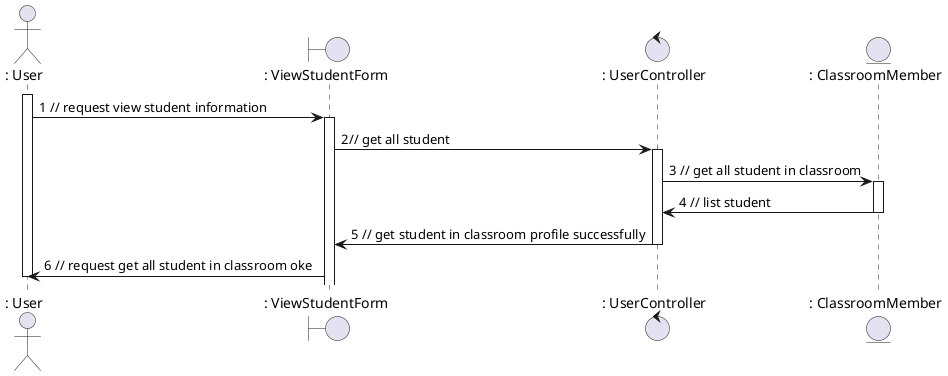 @startuml viewStudent

actor ": User"
boundary ": ViewStudentForm"
control ": UserController"
entity ": ClassroomMember"

activate ": User"
": User" -> ": ViewStudentForm": 1 // request view student information
activate ": ViewStudentForm"
": ViewStudentForm" -> ": UserController": 2// get all student
activate ": UserController"
": UserController" -> ": ClassroomMember": 3 // get all student in classroom
activate ": ClassroomMember"
": ClassroomMember" -> ": UserController": 4 // list student
deactivate ": ClassroomMember"
": UserController" -> ": ViewStudentForm": 5 // get student in classroom profile successfully
deactivate ": UserController"
": ViewStudentForm" -> ": User": 6 // request get all student in classroom oke
deactivate ": User"

@enduml